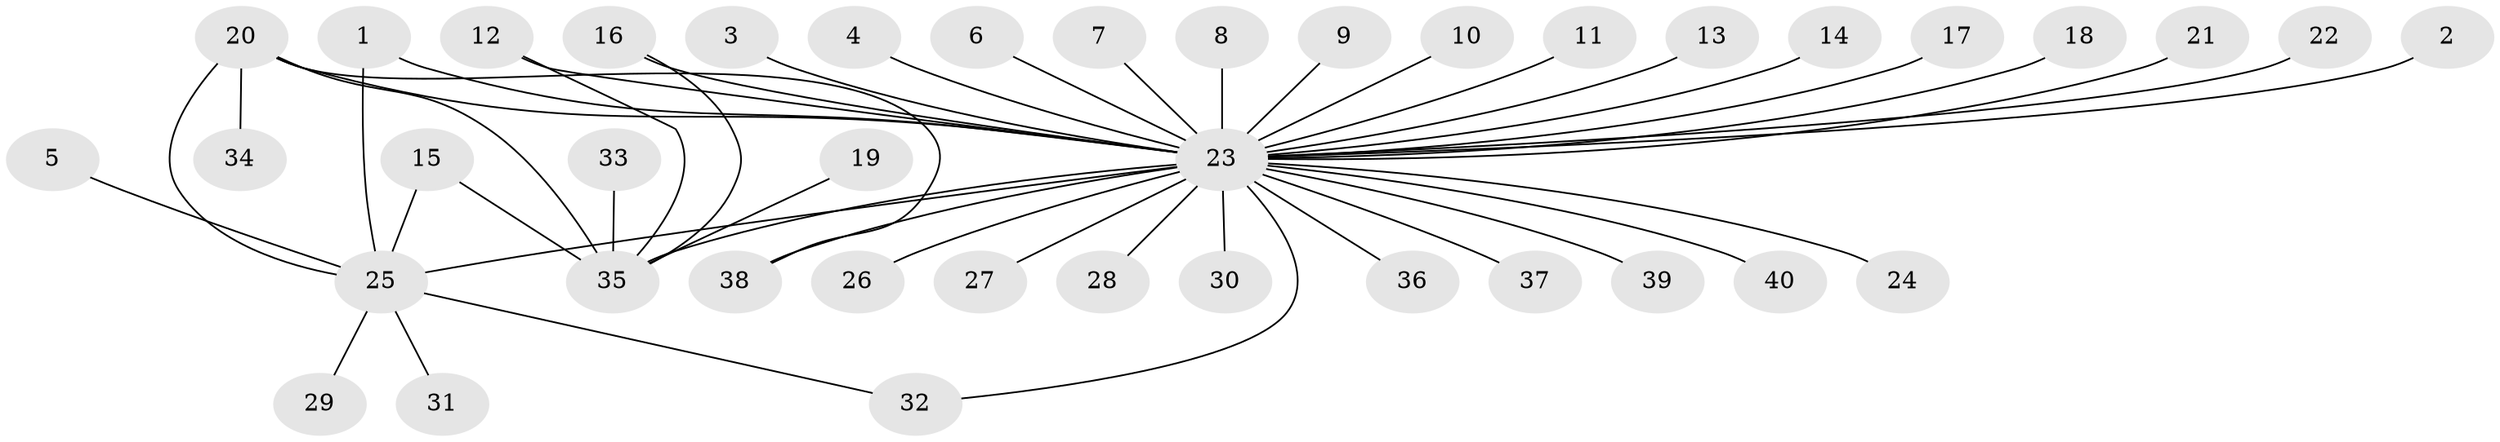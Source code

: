 // original degree distribution, {15: 0.013333333333333334, 16: 0.013333333333333334, 9: 0.02666666666666667, 7: 0.02666666666666667, 2: 0.17333333333333334, 1: 0.5333333333333333, 5: 0.02666666666666667, 3: 0.13333333333333333, 4: 0.04, 17: 0.013333333333333334}
// Generated by graph-tools (version 1.1) at 2025/49/03/09/25 03:49:48]
// undirected, 40 vertices, 47 edges
graph export_dot {
graph [start="1"]
  node [color=gray90,style=filled];
  1;
  2;
  3;
  4;
  5;
  6;
  7;
  8;
  9;
  10;
  11;
  12;
  13;
  14;
  15;
  16;
  17;
  18;
  19;
  20;
  21;
  22;
  23;
  24;
  25;
  26;
  27;
  28;
  29;
  30;
  31;
  32;
  33;
  34;
  35;
  36;
  37;
  38;
  39;
  40;
  1 -- 23 [weight=1.0];
  1 -- 25 [weight=1.0];
  2 -- 23 [weight=1.0];
  3 -- 23 [weight=1.0];
  4 -- 23 [weight=1.0];
  5 -- 25 [weight=1.0];
  6 -- 23 [weight=1.0];
  7 -- 23 [weight=1.0];
  8 -- 23 [weight=1.0];
  9 -- 23 [weight=1.0];
  10 -- 23 [weight=1.0];
  11 -- 23 [weight=3.0];
  12 -- 23 [weight=4.0];
  12 -- 35 [weight=1.0];
  13 -- 23 [weight=1.0];
  14 -- 23 [weight=1.0];
  15 -- 25 [weight=1.0];
  15 -- 35 [weight=1.0];
  16 -- 23 [weight=1.0];
  16 -- 35 [weight=1.0];
  17 -- 23 [weight=1.0];
  18 -- 23 [weight=1.0];
  19 -- 35 [weight=1.0];
  20 -- 23 [weight=2.0];
  20 -- 25 [weight=2.0];
  20 -- 34 [weight=1.0];
  20 -- 35 [weight=1.0];
  20 -- 38 [weight=1.0];
  21 -- 23 [weight=1.0];
  22 -- 23 [weight=1.0];
  23 -- 24 [weight=2.0];
  23 -- 25 [weight=2.0];
  23 -- 26 [weight=1.0];
  23 -- 27 [weight=1.0];
  23 -- 28 [weight=1.0];
  23 -- 30 [weight=1.0];
  23 -- 32 [weight=1.0];
  23 -- 35 [weight=2.0];
  23 -- 36 [weight=1.0];
  23 -- 37 [weight=1.0];
  23 -- 38 [weight=1.0];
  23 -- 39 [weight=1.0];
  23 -- 40 [weight=1.0];
  25 -- 29 [weight=1.0];
  25 -- 31 [weight=1.0];
  25 -- 32 [weight=1.0];
  33 -- 35 [weight=1.0];
}

